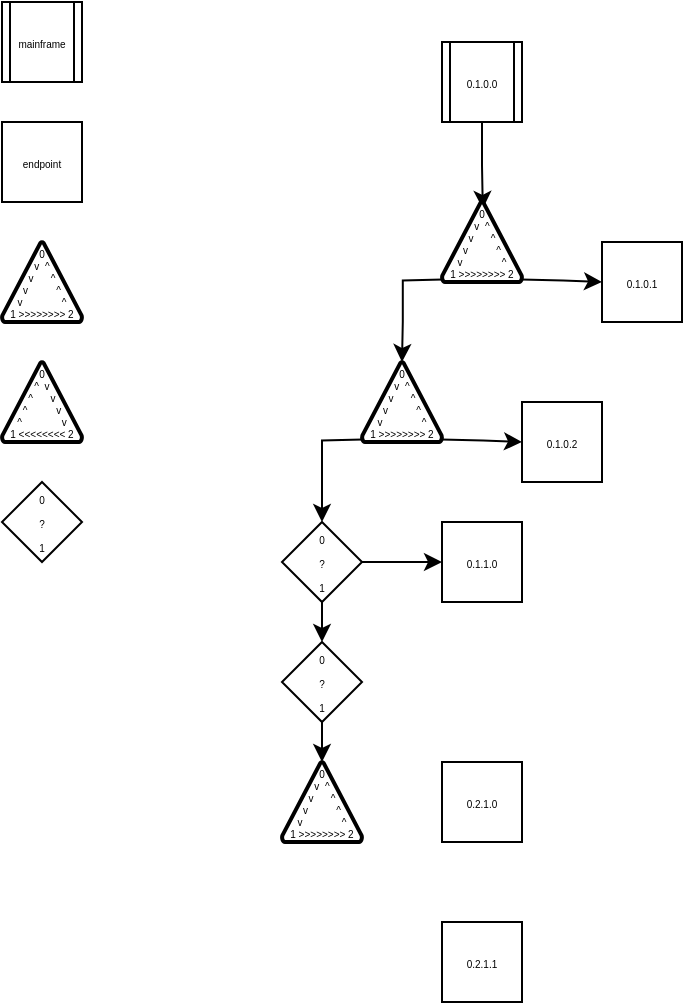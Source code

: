 <mxfile version="25.0.1">
  <diagram name="Page-1" id="TRlwraolJsmyMYcNsV0k">
    <mxGraphModel dx="766" dy="399" grid="1" gridSize="10" guides="1" tooltips="1" connect="1" arrows="1" fold="1" page="1" pageScale="1" pageWidth="850" pageHeight="1100" math="0" shadow="0">
      <root>
        <mxCell id="0" />
        <mxCell id="1" parent="0" />
        <mxCell id="rkVceW5tMbaeUVdKwzyJ-3" value="&lt;div&gt;0&lt;/div&gt;&lt;div&gt;^&amp;nbsp; v&lt;br&gt;&lt;/div&gt;&lt;div&gt;^&lt;span style=&quot;white-space: pre;&quot;&gt;&#x9;&lt;/span&gt;v&lt;/div&gt;&lt;div&gt;^&lt;span style=&quot;white-space: pre;&quot;&gt;&#x9;    &lt;/span&gt;v&lt;/div&gt;&lt;div&gt;^&lt;span style=&quot;white-space: pre;&quot;&gt;&#x9;&lt;/span&gt;&lt;span style=&quot;white-space: pre;&quot;&gt;&#x9;&lt;/span&gt;v&lt;br&gt;&lt;/div&gt;&lt;div&gt;1 &amp;lt;&amp;lt;&amp;lt;&amp;lt;&amp;lt;&amp;lt;&amp;lt;&amp;lt; 2&lt;br&gt;&lt;/div&gt;" style="strokeWidth=2;html=1;shape=mxgraph.flowchart.extract_or_measurement;whiteSpace=wrap;fontSize=5;" vertex="1" parent="1">
          <mxGeometry x="20" y="200" width="40" height="40" as="geometry" />
        </mxCell>
        <mxCell id="rkVceW5tMbaeUVdKwzyJ-4" value="&lt;div&gt;0&lt;/div&gt;&lt;div&gt;v&amp;nbsp; ^&lt;br&gt;&lt;/div&gt;&lt;div&gt;v&lt;span style=&quot;white-space: pre;&quot;&gt;&#x9;&lt;/span&gt;^&lt;/div&gt;&lt;div&gt;v&lt;span style=&quot;white-space: pre;&quot;&gt;&#x9;    &lt;/span&gt;^&lt;/div&gt;&lt;div&gt;v&lt;span style=&quot;white-space: pre;&quot;&gt;&#x9;&lt;/span&gt;&lt;span style=&quot;white-space: pre;&quot;&gt;&#x9;&lt;/span&gt;^&lt;br&gt;&lt;/div&gt;&lt;div&gt;1 &amp;gt;&amp;gt;&amp;gt;&amp;gt;&amp;gt;&amp;gt;&amp;gt;&amp;gt; 2&lt;br&gt;&lt;/div&gt;" style="strokeWidth=2;html=1;shape=mxgraph.flowchart.extract_or_measurement;whiteSpace=wrap;fontSize=5;" vertex="1" parent="1">
          <mxGeometry x="20" y="140" width="40" height="40" as="geometry" />
        </mxCell>
        <mxCell id="rkVceW5tMbaeUVdKwzyJ-7" value="&lt;div&gt;0&lt;/div&gt;&lt;div&gt;&lt;br&gt;&lt;/div&gt;&lt;div&gt;?&lt;br&gt;&lt;/div&gt;&lt;div&gt;&lt;br&gt;&lt;/div&gt;&lt;div&gt;1&lt;br&gt;&lt;/div&gt;" style="rhombus;whiteSpace=wrap;html=1;fontSize=5;" vertex="1" parent="1">
          <mxGeometry x="20" y="260" width="40" height="40" as="geometry" />
        </mxCell>
        <mxCell id="rkVceW5tMbaeUVdKwzyJ-9" value="0.1.1.0" style="whiteSpace=wrap;html=1;aspect=fixed;fontSize=5;" vertex="1" parent="1">
          <mxGeometry x="240" y="280" width="40" height="40" as="geometry" />
        </mxCell>
        <mxCell id="rkVceW5tMbaeUVdKwzyJ-10" value="0.1.0.0" style="shape=process;whiteSpace=wrap;html=1;backgroundOutline=1;fontSize=5;" vertex="1" parent="1">
          <mxGeometry x="240" y="40" width="40" height="40" as="geometry" />
        </mxCell>
        <mxCell id="rkVceW5tMbaeUVdKwzyJ-11" value="0.1.0.2" style="whiteSpace=wrap;html=1;aspect=fixed;fontSize=5;" vertex="1" parent="1">
          <mxGeometry x="280" y="220" width="40" height="40" as="geometry" />
        </mxCell>
        <mxCell id="rkVceW5tMbaeUVdKwzyJ-12" value="0.1.0.1" style="whiteSpace=wrap;html=1;aspect=fixed;fontSize=5;" vertex="1" parent="1">
          <mxGeometry x="320" y="140" width="40" height="40" as="geometry" />
        </mxCell>
        <mxCell id="rkVceW5tMbaeUVdKwzyJ-13" value="0.2.1.0" style="whiteSpace=wrap;html=1;aspect=fixed;fontSize=5;" vertex="1" parent="1">
          <mxGeometry x="240" y="400" width="40" height="40" as="geometry" />
        </mxCell>
        <mxCell id="rkVceW5tMbaeUVdKwzyJ-14" value="0.2.1.1" style="whiteSpace=wrap;html=1;aspect=fixed;fontSize=5;" vertex="1" parent="1">
          <mxGeometry x="240" y="480" width="40" height="40" as="geometry" />
        </mxCell>
        <mxCell id="rkVceW5tMbaeUVdKwzyJ-15" value="endpoint" style="whiteSpace=wrap;html=1;aspect=fixed;fontSize=5;" vertex="1" parent="1">
          <mxGeometry x="20" y="80" width="40" height="40" as="geometry" />
        </mxCell>
        <mxCell id="rkVceW5tMbaeUVdKwzyJ-16" value="mainframe" style="shape=process;whiteSpace=wrap;html=1;backgroundOutline=1;fontSize=5;" vertex="1" parent="1">
          <mxGeometry x="20" y="20" width="40" height="40" as="geometry" />
        </mxCell>
        <mxCell id="rkVceW5tMbaeUVdKwzyJ-24" style="edgeStyle=orthogonalEdgeStyle;rounded=0;orthogonalLoop=1;jettySize=auto;html=1;exitX=0.99;exitY=0.97;exitDx=0;exitDy=0;exitPerimeter=0;" edge="1" parent="1" target="rkVceW5tMbaeUVdKwzyJ-12">
          <mxGeometry relative="1" as="geometry">
            <mxPoint x="279.6" y="158.8" as="sourcePoint" />
          </mxGeometry>
        </mxCell>
        <mxCell id="rkVceW5tMbaeUVdKwzyJ-18" style="edgeStyle=orthogonalEdgeStyle;rounded=0;orthogonalLoop=1;jettySize=auto;html=1;entryX=0.51;entryY=0.085;entryDx=0;entryDy=0;entryPerimeter=0;" edge="1" parent="1" source="rkVceW5tMbaeUVdKwzyJ-10">
          <mxGeometry relative="1" as="geometry">
            <mxPoint x="260.4" y="123.4" as="targetPoint" />
          </mxGeometry>
        </mxCell>
        <mxCell id="rkVceW5tMbaeUVdKwzyJ-23" style="edgeStyle=orthogonalEdgeStyle;rounded=0;orthogonalLoop=1;jettySize=auto;html=1;exitX=0.99;exitY=0.97;exitDx=0;exitDy=0;exitPerimeter=0;" edge="1" parent="1" target="rkVceW5tMbaeUVdKwzyJ-11">
          <mxGeometry relative="1" as="geometry">
            <mxPoint x="239.6" y="238.8" as="sourcePoint" />
          </mxGeometry>
        </mxCell>
        <mxCell id="rkVceW5tMbaeUVdKwzyJ-26" style="edgeStyle=orthogonalEdgeStyle;rounded=0;orthogonalLoop=1;jettySize=auto;html=1;exitX=0.01;exitY=0.97;exitDx=0;exitDy=0;exitPerimeter=0;entryX=0.5;entryY=0;entryDx=0;entryDy=0;" edge="1" parent="1" target="rkVceW5tMbaeUVdKwzyJ-25">
          <mxGeometry relative="1" as="geometry">
            <mxPoint x="200.4" y="238.8" as="sourcePoint" />
          </mxGeometry>
        </mxCell>
        <mxCell id="rkVceW5tMbaeUVdKwzyJ-21" style="edgeStyle=orthogonalEdgeStyle;rounded=0;orthogonalLoop=1;jettySize=auto;html=1;exitX=0.01;exitY=0.97;exitDx=0;exitDy=0;exitPerimeter=0;entryX=0.5;entryY=0;entryDx=0;entryDy=0;entryPerimeter=0;" edge="1" parent="1">
          <mxGeometry relative="1" as="geometry">
            <mxPoint x="240.4" y="158.8" as="sourcePoint" />
            <mxPoint x="220" y="200" as="targetPoint" />
          </mxGeometry>
        </mxCell>
        <mxCell id="rkVceW5tMbaeUVdKwzyJ-27" style="edgeStyle=orthogonalEdgeStyle;rounded=0;orthogonalLoop=1;jettySize=auto;html=1;exitX=1;exitY=0.5;exitDx=0;exitDy=0;" edge="1" parent="1" source="rkVceW5tMbaeUVdKwzyJ-25" target="rkVceW5tMbaeUVdKwzyJ-9">
          <mxGeometry relative="1" as="geometry" />
        </mxCell>
        <mxCell id="rkVceW5tMbaeUVdKwzyJ-30" style="edgeStyle=orthogonalEdgeStyle;rounded=0;orthogonalLoop=1;jettySize=auto;html=1;exitX=0.5;exitY=1;exitDx=0;exitDy=0;entryX=0.5;entryY=0;entryDx=0;entryDy=0;" edge="1" parent="1" source="rkVceW5tMbaeUVdKwzyJ-25" target="rkVceW5tMbaeUVdKwzyJ-28">
          <mxGeometry relative="1" as="geometry" />
        </mxCell>
        <mxCell id="rkVceW5tMbaeUVdKwzyJ-25" value="&lt;div&gt;0&lt;/div&gt;&lt;div&gt;&lt;br&gt;&lt;/div&gt;&lt;div&gt;?&lt;br&gt;&lt;/div&gt;&lt;div&gt;&lt;br&gt;&lt;/div&gt;&lt;div&gt;1&lt;br&gt;&lt;/div&gt;" style="rhombus;whiteSpace=wrap;html=1;fontSize=5;" vertex="1" parent="1">
          <mxGeometry x="160" y="280" width="40" height="40" as="geometry" />
        </mxCell>
        <mxCell id="rkVceW5tMbaeUVdKwzyJ-28" value="&lt;div&gt;0&lt;/div&gt;&lt;div&gt;&lt;br&gt;&lt;/div&gt;&lt;div&gt;?&lt;br&gt;&lt;/div&gt;&lt;div&gt;&lt;br&gt;&lt;/div&gt;&lt;div&gt;1&lt;br&gt;&lt;/div&gt;" style="rhombus;whiteSpace=wrap;html=1;fontSize=5;" vertex="1" parent="1">
          <mxGeometry x="160" y="340" width="40" height="40" as="geometry" />
        </mxCell>
        <mxCell id="rkVceW5tMbaeUVdKwzyJ-31" value="&lt;div&gt;0&lt;/div&gt;&lt;div&gt;v&amp;nbsp; ^&lt;br&gt;&lt;/div&gt;&lt;div&gt;v&lt;span style=&quot;white-space: pre;&quot;&gt;&#x9;&lt;/span&gt;^&lt;/div&gt;&lt;div&gt;v&lt;span style=&quot;white-space: pre;&quot;&gt;&#x9;    &lt;/span&gt;^&lt;/div&gt;&lt;div&gt;v&lt;span style=&quot;white-space: pre;&quot;&gt;&#x9;&lt;/span&gt;&lt;span style=&quot;white-space: pre;&quot;&gt;&#x9;&lt;/span&gt;^&lt;br&gt;&lt;/div&gt;&lt;div&gt;1 &amp;gt;&amp;gt;&amp;gt;&amp;gt;&amp;gt;&amp;gt;&amp;gt;&amp;gt; 2&lt;br&gt;&lt;/div&gt;" style="strokeWidth=2;html=1;shape=mxgraph.flowchart.extract_or_measurement;whiteSpace=wrap;fontSize=5;" vertex="1" parent="1">
          <mxGeometry x="240" y="120" width="40" height="40" as="geometry" />
        </mxCell>
        <mxCell id="rkVceW5tMbaeUVdKwzyJ-32" value="&lt;div&gt;0&lt;/div&gt;&lt;div&gt;v&amp;nbsp; ^&lt;br&gt;&lt;/div&gt;&lt;div&gt;v&lt;span style=&quot;white-space: pre;&quot;&gt;&#x9;&lt;/span&gt;^&lt;/div&gt;&lt;div&gt;v&lt;span style=&quot;white-space: pre;&quot;&gt;&#x9;    &lt;/span&gt;^&lt;/div&gt;&lt;div&gt;v&lt;span style=&quot;white-space: pre;&quot;&gt;&#x9;&lt;/span&gt;&lt;span style=&quot;white-space: pre;&quot;&gt;&#x9;&lt;/span&gt;^&lt;br&gt;&lt;/div&gt;&lt;div&gt;1 &amp;gt;&amp;gt;&amp;gt;&amp;gt;&amp;gt;&amp;gt;&amp;gt;&amp;gt; 2&lt;br&gt;&lt;/div&gt;" style="strokeWidth=2;html=1;shape=mxgraph.flowchart.extract_or_measurement;whiteSpace=wrap;fontSize=5;" vertex="1" parent="1">
          <mxGeometry x="200" y="200" width="40" height="40" as="geometry" />
        </mxCell>
        <mxCell id="rkVceW5tMbaeUVdKwzyJ-33" value="&lt;div&gt;0&lt;/div&gt;&lt;div&gt;v&amp;nbsp; ^&lt;br&gt;&lt;/div&gt;&lt;div&gt;v&lt;span style=&quot;white-space: pre;&quot;&gt;&#x9;&lt;/span&gt;^&lt;/div&gt;&lt;div&gt;v&lt;span style=&quot;white-space: pre;&quot;&gt;&#x9;    &lt;/span&gt;^&lt;/div&gt;&lt;div&gt;v&lt;span style=&quot;white-space: pre;&quot;&gt;&#x9;&lt;/span&gt;&lt;span style=&quot;white-space: pre;&quot;&gt;&#x9;&lt;/span&gt;^&lt;br&gt;&lt;/div&gt;&lt;div&gt;1 &amp;gt;&amp;gt;&amp;gt;&amp;gt;&amp;gt;&amp;gt;&amp;gt;&amp;gt; 2&lt;br&gt;&lt;/div&gt;" style="strokeWidth=2;html=1;shape=mxgraph.flowchart.extract_or_measurement;whiteSpace=wrap;fontSize=5;" vertex="1" parent="1">
          <mxGeometry x="160" y="400" width="40" height="40" as="geometry" />
        </mxCell>
        <mxCell id="rkVceW5tMbaeUVdKwzyJ-34" style="edgeStyle=orthogonalEdgeStyle;rounded=0;orthogonalLoop=1;jettySize=auto;html=1;exitX=0.5;exitY=1;exitDx=0;exitDy=0;entryX=0.5;entryY=0;entryDx=0;entryDy=0;entryPerimeter=0;" edge="1" parent="1" source="rkVceW5tMbaeUVdKwzyJ-28" target="rkVceW5tMbaeUVdKwzyJ-33">
          <mxGeometry relative="1" as="geometry" />
        </mxCell>
      </root>
    </mxGraphModel>
  </diagram>
</mxfile>
